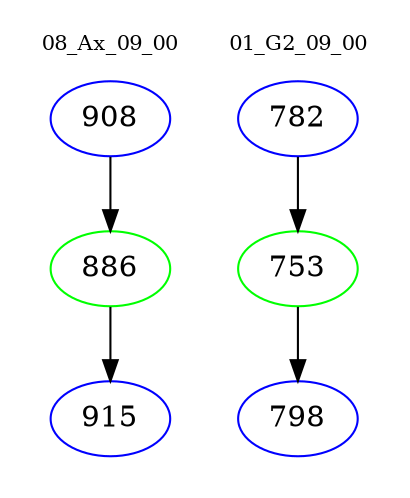 digraph{
subgraph cluster_0 {
color = white
label = "08_Ax_09_00";
fontsize=10;
T0_908 [label="908", color="blue"]
T0_908 -> T0_886 [color="black"]
T0_886 [label="886", color="green"]
T0_886 -> T0_915 [color="black"]
T0_915 [label="915", color="blue"]
}
subgraph cluster_1 {
color = white
label = "01_G2_09_00";
fontsize=10;
T1_782 [label="782", color="blue"]
T1_782 -> T1_753 [color="black"]
T1_753 [label="753", color="green"]
T1_753 -> T1_798 [color="black"]
T1_798 [label="798", color="blue"]
}
}
